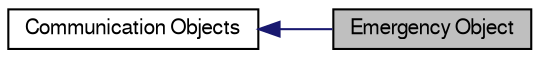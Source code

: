 digraph "Emergency Object"
{
  edge [fontname="FreeSans",fontsize="10",labelfontname="FreeSans",labelfontsize="10"];
  node [fontname="FreeSans",fontsize="10",shape=record];
  rankdir=LR;
  Node0 [label="Emergency Object",height=0.2,width=0.4,color="black", fillcolor="grey75", style="filled" fontcolor="black"];
  Node1 [label="Communication Objects",height=0.2,width=0.4,color="black", fillcolor="white", style="filled",URL="$group__comobj.html"];
  Node1->Node0 [shape=plaintext, color="midnightblue", dir="back", style="solid"];
}
